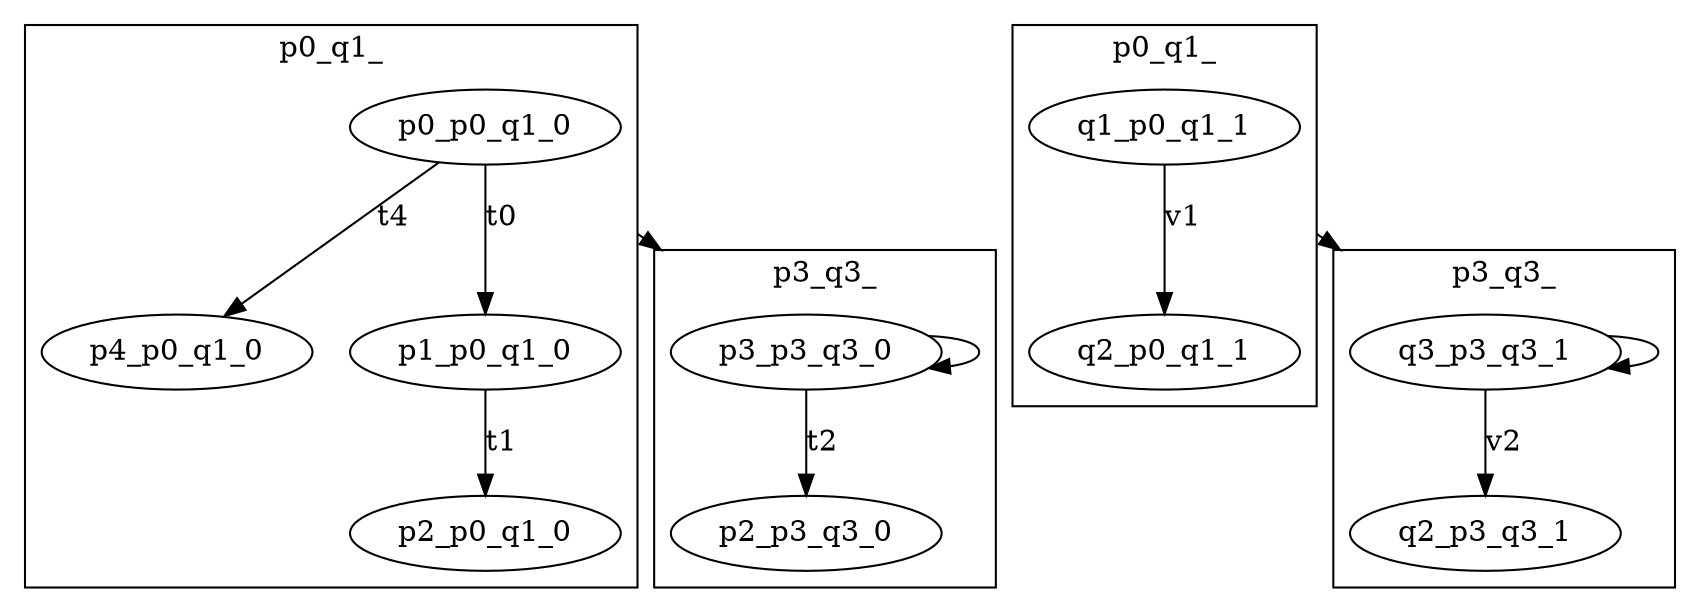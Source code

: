 digraph fichier {
compound=true
subgraph clusterp0_q1_0 {
p0_p0_q1_0 -> p4_p0_q1_0 [label="t4"]
p0_p0_q1_0 -> p1_p0_q1_0 [label="t0"]
p1_p0_q1_0 -> p2_p0_q1_0 [label="t1"]
label="p0_q1_"
}
p0_p0_q1_0 -> p3_p3_q3_0 [ltail=clusterp0_q1_0,lhead=clusterp3_q3_0]
subgraph clusterp3_q3_0 {
p3_p3_q3_0 -> p2_p3_q3_0 [label="t2"]
label="p3_q3_"
}
p3_p3_q3_0 -> p3_p3_q3_0 [ltail=clusterp3_q3_0,lhead=clusterp3_q3_0]
subgraph clusterp0_q1_1 {
q1_p0_q1_1 -> q2_p0_q1_1 [label="v1"]
label="p0_q1_"
}
q1_p0_q1_1 -> q3_p3_q3_1 [ltail=clusterp0_q1_1,lhead=clusterp3_q3_1]
subgraph clusterp3_q3_1 {
q3_p3_q3_1 -> q2_p3_q3_1 [label="v2"]
label="p3_q3_"
}
q3_p3_q3_1 -> q3_p3_q3_1 [ltail=clusterp3_q3_1,lhead=clusterp3_q3_1]
}
